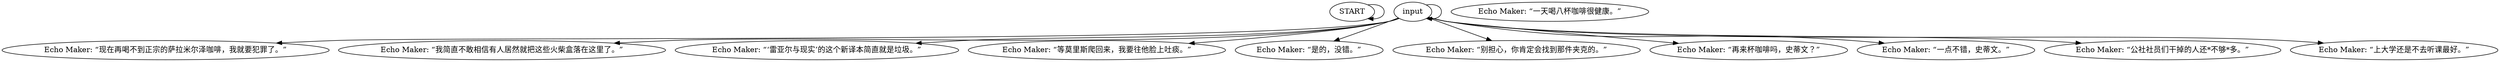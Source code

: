 # APT / ECHO MAKER barks
# Echo Maker's barks in the underground reading room
# ==================================================
digraph G {
	  0 [label="START"];
	  1 [label="input"];
	  2 [label="Echo Maker: “现在再喝不到正宗的萨拉米尔泽咖啡，我就要犯罪了。”"];
	  3 [label="Echo Maker: “我简直不敢相信有人居然就把这些火柴盒落在这里了。”"];
	  4 [label="Echo Maker: “‘雷亚尔与现实’的这个新译本简直就是垃圾。”"];
	  5 [label="Echo Maker: “等莫里斯爬回来，我要往他脸上吐痰。”"];
	  6 [label="Echo Maker: “是的，没错。”"];
	  7 [label="Echo Maker: “别担心，你肯定会找到那件夹克的。”"];
	  8 [label="Echo Maker: “一天喝八杯咖啡很健康。”"];
	  9 [label="Echo Maker: “再来杯咖啡吗，史蒂文？”"];
	  10 [label="Echo Maker: “一点不错，史蒂文。”"];
	  11 [label="Echo Maker: “公社社员们干掉的人还*不够*多。”"];
	  12 [label="Echo Maker: “上大学还是不去听课最好。”"];
	  0 -> 0
	  1 -> 1
	  1 -> 2
	  1 -> 3
	  1 -> 4
	  1 -> 5
	  1 -> 6
	  1 -> 7
	  1 -> 9
	  1 -> 10
	  1 -> 11
	  1 -> 12
}

